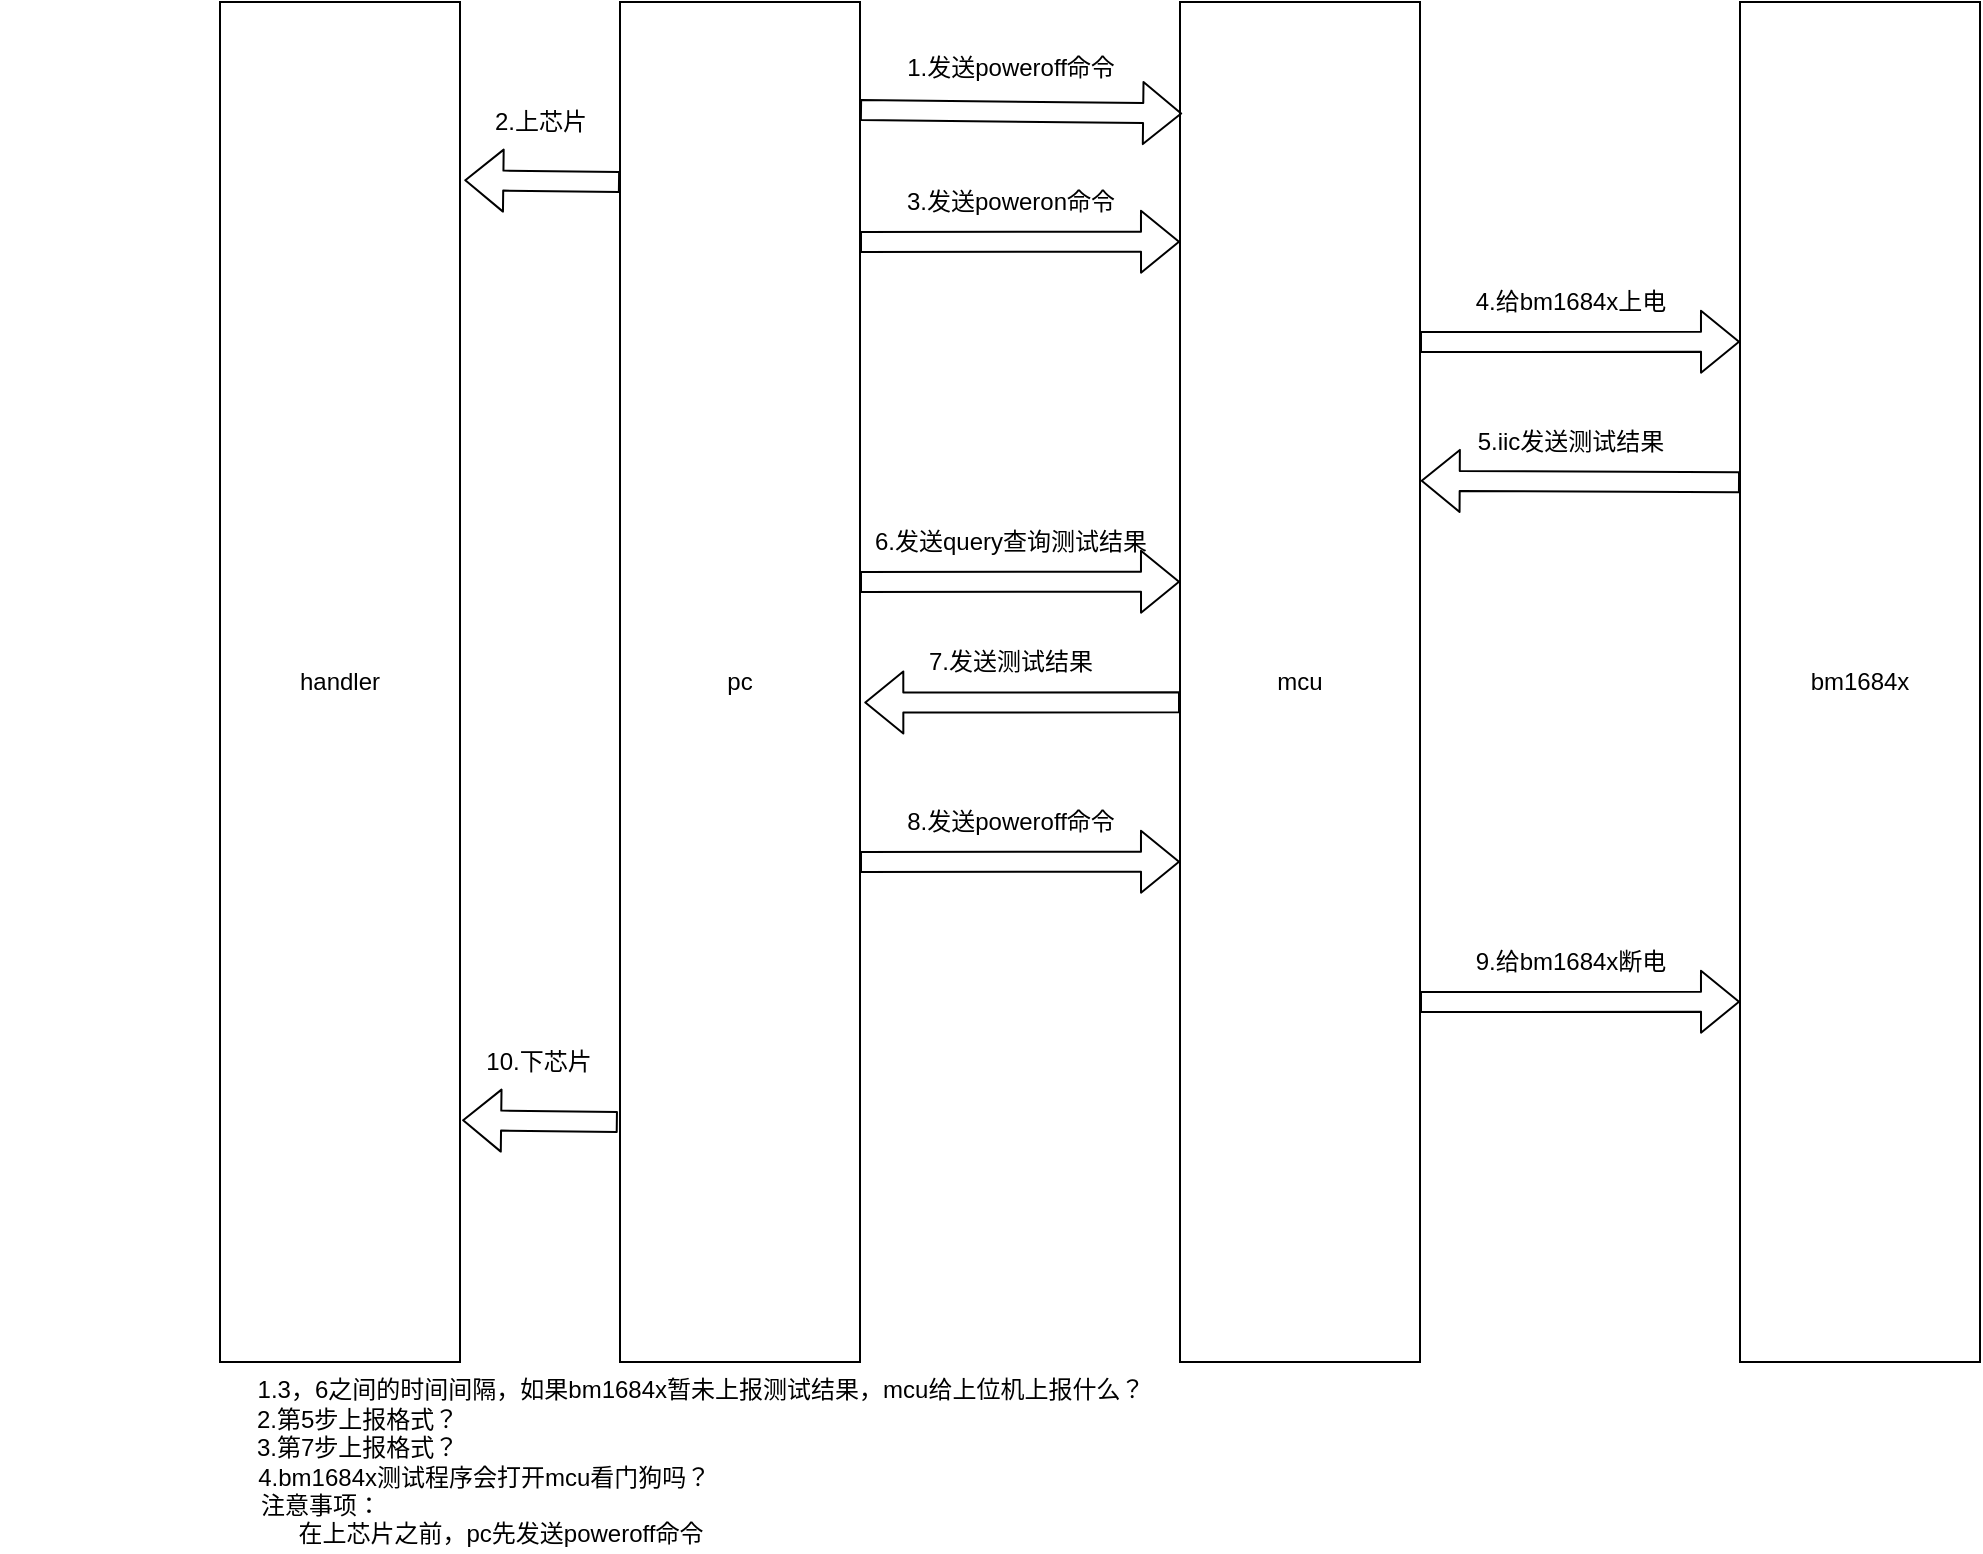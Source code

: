 <mxfile>
    <diagram id="7uSRxxiE_zqii7clfawC" name="第 1 页">
        <mxGraphModel dx="1951" dy="642" grid="1" gridSize="10" guides="1" tooltips="1" connect="1" arrows="1" fold="1" page="1" pageScale="1" pageWidth="850" pageHeight="1100" math="0" shadow="0">
            <root>
                <mxCell id="0"/>
                <mxCell id="1" parent="0"/>
                <mxCell id="2" value="pc" style="rounded=0;whiteSpace=wrap;html=1;" vertex="1" parent="1">
                    <mxGeometry x="80" y="40" width="120" height="680" as="geometry"/>
                </mxCell>
                <mxCell id="3" value="mcu" style="rounded=0;whiteSpace=wrap;html=1;" vertex="1" parent="1">
                    <mxGeometry x="360" y="40" width="120" height="680" as="geometry"/>
                </mxCell>
                <mxCell id="4" value="bm1684x" style="rounded=0;whiteSpace=wrap;html=1;" vertex="1" parent="1">
                    <mxGeometry x="640" y="40" width="120" height="680" as="geometry"/>
                </mxCell>
                <mxCell id="5" value="" style="shape=flexArrow;endArrow=classic;html=1;entryX=0.009;entryY=0.082;entryDx=0;entryDy=0;entryPerimeter=0;" edge="1" parent="1" target="3">
                    <mxGeometry width="50" height="50" relative="1" as="geometry">
                        <mxPoint x="200" y="94" as="sourcePoint"/>
                        <mxPoint x="361" y="90" as="targetPoint"/>
                    </mxGeometry>
                </mxCell>
                <mxCell id="6" value="1.发送poweroff命令" style="text;html=1;align=center;verticalAlign=middle;resizable=0;points=[];autosize=1;strokeColor=none;fillColor=none;" vertex="1" parent="1">
                    <mxGeometry x="215" y="63" width="120" height="20" as="geometry"/>
                </mxCell>
                <mxCell id="7" value="handler" style="rounded=0;whiteSpace=wrap;html=1;" vertex="1" parent="1">
                    <mxGeometry x="-120" y="40" width="120" height="680" as="geometry"/>
                </mxCell>
                <mxCell id="8" value="" style="shape=flexArrow;endArrow=classic;html=1;entryX=1.018;entryY=0.131;entryDx=0;entryDy=0;entryPerimeter=0;" edge="1" parent="1" target="7">
                    <mxGeometry width="50" height="50" relative="1" as="geometry">
                        <mxPoint x="80" y="130" as="sourcePoint"/>
                        <mxPoint x="130" y="80" as="targetPoint"/>
                    </mxGeometry>
                </mxCell>
                <mxCell id="9" value="2.上芯片" style="text;html=1;align=center;verticalAlign=middle;resizable=0;points=[];autosize=1;strokeColor=none;fillColor=none;" vertex="1" parent="1">
                    <mxGeometry x="10" y="90" width="60" height="20" as="geometry"/>
                </mxCell>
                <mxCell id="10" value="" style="shape=flexArrow;endArrow=classic;html=1;entryX=0;entryY=0.089;entryDx=0;entryDy=0;entryPerimeter=0;" edge="1" parent="1">
                    <mxGeometry width="50" height="50" relative="1" as="geometry">
                        <mxPoint x="200" y="160" as="sourcePoint"/>
                        <mxPoint x="360" y="159.84" as="targetPoint"/>
                    </mxGeometry>
                </mxCell>
                <mxCell id="11" value="3.发送poweron命令" style="text;html=1;align=center;verticalAlign=middle;resizable=0;points=[];autosize=1;strokeColor=none;fillColor=none;" vertex="1" parent="1">
                    <mxGeometry x="215" y="130" width="120" height="20" as="geometry"/>
                </mxCell>
                <mxCell id="12" value="" style="shape=flexArrow;endArrow=classic;html=1;entryX=0;entryY=0.089;entryDx=0;entryDy=0;entryPerimeter=0;" edge="1" parent="1">
                    <mxGeometry width="50" height="50" relative="1" as="geometry">
                        <mxPoint x="480" y="210" as="sourcePoint"/>
                        <mxPoint x="640" y="209.84" as="targetPoint"/>
                    </mxGeometry>
                </mxCell>
                <mxCell id="13" value="4.给bm1684x上电" style="text;html=1;align=center;verticalAlign=middle;resizable=0;points=[];autosize=1;strokeColor=none;fillColor=none;" vertex="1" parent="1">
                    <mxGeometry x="500" y="180" width="110" height="20" as="geometry"/>
                </mxCell>
                <mxCell id="14" value="" style="shape=flexArrow;endArrow=classic;html=1;entryX=1.003;entryY=0.352;entryDx=0;entryDy=0;entryPerimeter=0;" edge="1" parent="1" target="3">
                    <mxGeometry width="50" height="50" relative="1" as="geometry">
                        <mxPoint x="640" y="280.16" as="sourcePoint"/>
                        <mxPoint x="800" y="280" as="targetPoint"/>
                    </mxGeometry>
                </mxCell>
                <mxCell id="15" value="5.iic发送测试结果" style="text;html=1;align=center;verticalAlign=middle;resizable=0;points=[];autosize=1;strokeColor=none;fillColor=none;" vertex="1" parent="1">
                    <mxGeometry x="500" y="250" width="110" height="20" as="geometry"/>
                </mxCell>
                <mxCell id="16" value="" style="shape=flexArrow;endArrow=classic;html=1;entryX=0;entryY=0.089;entryDx=0;entryDy=0;entryPerimeter=0;" edge="1" parent="1">
                    <mxGeometry width="50" height="50" relative="1" as="geometry">
                        <mxPoint x="200" y="330" as="sourcePoint"/>
                        <mxPoint x="360" y="329.84" as="targetPoint"/>
                    </mxGeometry>
                </mxCell>
                <mxCell id="17" value="6.发送query查询测试结果" style="text;html=1;align=center;verticalAlign=middle;resizable=0;points=[];autosize=1;strokeColor=none;fillColor=none;" vertex="1" parent="1">
                    <mxGeometry x="200" y="300" width="150" height="20" as="geometry"/>
                </mxCell>
                <mxCell id="18" value="" style="shape=flexArrow;endArrow=classic;html=1;entryX=1.018;entryY=0.429;entryDx=0;entryDy=0;entryPerimeter=0;" edge="1" parent="1">
                    <mxGeometry width="50" height="50" relative="1" as="geometry">
                        <mxPoint x="360" y="390.16" as="sourcePoint"/>
                        <mxPoint x="202.16" y="390.24" as="targetPoint"/>
                    </mxGeometry>
                </mxCell>
                <mxCell id="19" value="7.发送测试结果" style="text;html=1;align=center;verticalAlign=middle;resizable=0;points=[];autosize=1;strokeColor=none;fillColor=none;" vertex="1" parent="1">
                    <mxGeometry x="225" y="360" width="100" height="20" as="geometry"/>
                </mxCell>
                <mxCell id="20" value="" style="shape=flexArrow;endArrow=classic;html=1;entryX=0;entryY=0.089;entryDx=0;entryDy=0;entryPerimeter=0;" edge="1" parent="1">
                    <mxGeometry width="50" height="50" relative="1" as="geometry">
                        <mxPoint x="200" y="470" as="sourcePoint"/>
                        <mxPoint x="360" y="469.84" as="targetPoint"/>
                    </mxGeometry>
                </mxCell>
                <mxCell id="21" value="8.发送poweroff命令" style="text;html=1;align=center;verticalAlign=middle;resizable=0;points=[];autosize=1;strokeColor=none;fillColor=none;" vertex="1" parent="1">
                    <mxGeometry x="215" y="440" width="120" height="20" as="geometry"/>
                </mxCell>
                <mxCell id="22" value="" style="shape=flexArrow;endArrow=classic;html=1;entryX=0;entryY=0.089;entryDx=0;entryDy=0;entryPerimeter=0;" edge="1" parent="1">
                    <mxGeometry width="50" height="50" relative="1" as="geometry">
                        <mxPoint x="480" y="540" as="sourcePoint"/>
                        <mxPoint x="640" y="539.84" as="targetPoint"/>
                    </mxGeometry>
                </mxCell>
                <mxCell id="23" value="9.给bm1684x断电" style="text;html=1;align=center;verticalAlign=middle;resizable=0;points=[];autosize=1;strokeColor=none;fillColor=none;" vertex="1" parent="1">
                    <mxGeometry x="500" y="510" width="110" height="20" as="geometry"/>
                </mxCell>
                <mxCell id="24" value="" style="shape=flexArrow;endArrow=classic;html=1;entryX=1.018;entryY=0.131;entryDx=0;entryDy=0;entryPerimeter=0;" edge="1" parent="1">
                    <mxGeometry width="50" height="50" relative="1" as="geometry">
                        <mxPoint x="78.92" y="600" as="sourcePoint"/>
                        <mxPoint x="1.08" y="599.08" as="targetPoint"/>
                    </mxGeometry>
                </mxCell>
                <mxCell id="25" value="10.下芯片" style="text;html=1;align=center;verticalAlign=middle;resizable=0;points=[];autosize=1;strokeColor=none;fillColor=none;" vertex="1" parent="1">
                    <mxGeometry x="3.92" y="560" width="70" height="20" as="geometry"/>
                </mxCell>
                <mxCell id="26" value="1.3，6之间的时间间隔，如果bm1684x暂未上报测试结果，mcu给上位机上报什么？&lt;br&gt;2.第5步上报格式？&amp;nbsp; &amp;nbsp; &amp;nbsp; &amp;nbsp; &amp;nbsp; &amp;nbsp; &amp;nbsp; &amp;nbsp; &amp;nbsp; &amp;nbsp; &amp;nbsp; &amp;nbsp; &amp;nbsp; &amp;nbsp; &amp;nbsp; &amp;nbsp; &amp;nbsp; &amp;nbsp; &amp;nbsp; &amp;nbsp; &amp;nbsp; &amp;nbsp; &amp;nbsp; &amp;nbsp; &amp;nbsp; &amp;nbsp; &amp;nbsp; &amp;nbsp; &amp;nbsp; &amp;nbsp; &amp;nbsp; &amp;nbsp; &amp;nbsp; &amp;nbsp; &amp;nbsp; &amp;nbsp; &amp;nbsp; &amp;nbsp; &amp;nbsp; &amp;nbsp; &amp;nbsp; &amp;nbsp; &amp;nbsp; &amp;nbsp; &amp;nbsp; &amp;nbsp; &amp;nbsp; &amp;nbsp; &amp;nbsp; &amp;nbsp; &amp;nbsp; &amp;nbsp;&lt;br&gt;3.第7步上报格式？&amp;nbsp; &amp;nbsp; &amp;nbsp; &amp;nbsp; &amp;nbsp; &amp;nbsp; &amp;nbsp; &amp;nbsp; &amp;nbsp; &amp;nbsp; &amp;nbsp; &amp;nbsp; &amp;nbsp; &amp;nbsp; &amp;nbsp; &amp;nbsp; &amp;nbsp; &amp;nbsp; &amp;nbsp; &amp;nbsp; &amp;nbsp; &amp;nbsp; &amp;nbsp; &amp;nbsp; &amp;nbsp; &amp;nbsp; &amp;nbsp; &amp;nbsp; &amp;nbsp; &amp;nbsp; &amp;nbsp; &amp;nbsp; &amp;nbsp; &amp;nbsp; &amp;nbsp; &amp;nbsp; &amp;nbsp; &amp;nbsp; &amp;nbsp; &amp;nbsp; &amp;nbsp; &amp;nbsp; &amp;nbsp; &amp;nbsp; &amp;nbsp; &amp;nbsp; &amp;nbsp; &amp;nbsp; &amp;nbsp; &amp;nbsp; &amp;nbsp; &amp;nbsp;&lt;br&gt;&amp;nbsp; &amp;nbsp; &amp;nbsp; &amp;nbsp; &amp;nbsp; &amp;nbsp; &amp;nbsp; &amp;nbsp; &amp;nbsp; &amp;nbsp; &amp;nbsp; &amp;nbsp; &amp;nbsp; &amp;nbsp; &amp;nbsp; &amp;nbsp; &amp;nbsp; &amp;nbsp; 4.bm1684x测试程序会打开mcu看门狗吗？&amp;nbsp; &amp;nbsp; &amp;nbsp; &amp;nbsp; &amp;nbsp; &amp;nbsp; &amp;nbsp; &amp;nbsp; &amp;nbsp; &amp;nbsp; &amp;nbsp; &amp;nbsp; &amp;nbsp; &amp;nbsp; &amp;nbsp; &amp;nbsp; &amp;nbsp; &amp;nbsp; &amp;nbsp; &amp;nbsp; &amp;nbsp; &amp;nbsp; &amp;nbsp; &amp;nbsp; &amp;nbsp; &amp;nbsp; &amp;nbsp; &amp;nbsp; &amp;nbsp; &amp;nbsp; &amp;nbsp; &amp;nbsp; &amp;nbsp; &amp;nbsp; &amp;nbsp; &amp;nbsp; &amp;nbsp; &amp;nbsp; &amp;nbsp; &amp;nbsp; &amp;nbsp; &amp;nbsp; &amp;nbsp; &amp;nbsp; &amp;nbsp; &amp;nbsp; &amp;nbsp; &amp;nbsp; &amp;nbsp; &amp;nbsp; &amp;nbsp;&lt;br&gt;注意事项：&amp;nbsp; &amp;nbsp; &amp;nbsp; &amp;nbsp; &amp;nbsp; &amp;nbsp; &amp;nbsp; &amp;nbsp; &amp;nbsp; &amp;nbsp; &amp;nbsp; &amp;nbsp; &amp;nbsp; &amp;nbsp; &amp;nbsp; &amp;nbsp; &amp;nbsp; &amp;nbsp; &amp;nbsp; &amp;nbsp; &amp;nbsp; &amp;nbsp; &amp;nbsp; &amp;nbsp; &amp;nbsp; &amp;nbsp; &amp;nbsp; &amp;nbsp; &amp;nbsp; &amp;nbsp; &amp;nbsp; &amp;nbsp; &amp;nbsp; &amp;nbsp; &amp;nbsp; &amp;nbsp; &amp;nbsp; &amp;nbsp; &amp;nbsp; &amp;nbsp; &amp;nbsp; &amp;nbsp; &amp;nbsp; &amp;nbsp; &amp;nbsp; &amp;nbsp; &amp;nbsp; &amp;nbsp; &amp;nbsp; &amp;nbsp; &amp;nbsp; &amp;nbsp; &amp;nbsp; &amp;nbsp; &amp;nbsp; &amp;nbsp; &amp;nbsp;&amp;nbsp;&lt;br&gt;在上芯片之前，pc先发送poweroff命令&amp;nbsp; &amp;nbsp; &amp;nbsp; &amp;nbsp; &amp;nbsp; &amp;nbsp; &amp;nbsp; &amp;nbsp; &amp;nbsp; &amp;nbsp; &amp;nbsp; &amp;nbsp; &amp;nbsp; &amp;nbsp; &amp;nbsp; &amp;nbsp; &amp;nbsp; &amp;nbsp; &amp;nbsp; &amp;nbsp; &amp;nbsp; &amp;nbsp; &amp;nbsp; &amp;nbsp; &amp;nbsp; &amp;nbsp; &amp;nbsp; &amp;nbsp; &amp;nbsp; &amp;nbsp;&amp;nbsp;" style="text;html=1;align=center;verticalAlign=middle;resizable=0;points=[];autosize=1;strokeColor=none;fillColor=none;" vertex="1" parent="1">
                    <mxGeometry x="-230" y="725" width="700" height="90" as="geometry"/>
                </mxCell>
            </root>
        </mxGraphModel>
    </diagram>
</mxfile>